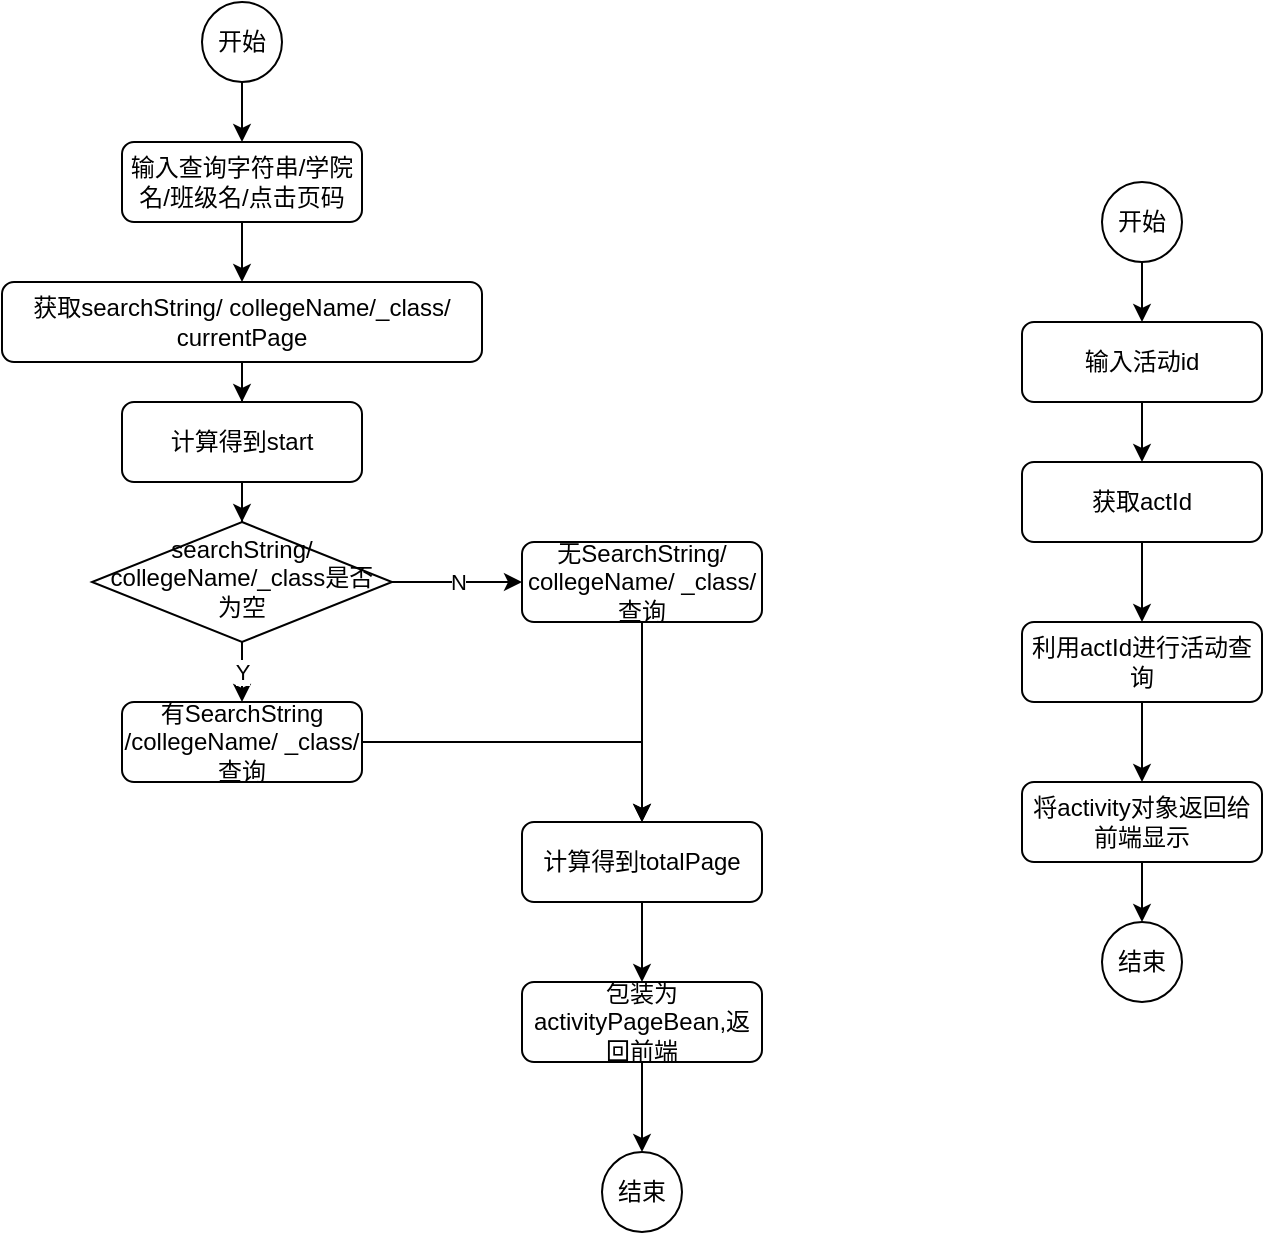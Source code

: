 <mxfile version="13.5.1" type="device"><diagram id="C5RBs43oDa-KdzZeNtuy" name="Page-1"><mxGraphModel dx="1264" dy="601" grid="1" gridSize="10" guides="1" tooltips="1" connect="1" arrows="1" fold="1" page="1" pageScale="1" pageWidth="827" pageHeight="1169" math="0" shadow="0"><root><mxCell id="WIyWlLk6GJQsqaUBKTNV-0"/><mxCell id="WIyWlLk6GJQsqaUBKTNV-1" parent="WIyWlLk6GJQsqaUBKTNV-0"/><mxCell id="ohLuNwxoISv9VLwWBsno-11" style="edgeStyle=orthogonalEdgeStyle;rounded=0;orthogonalLoop=1;jettySize=auto;html=1;" parent="WIyWlLk6GJQsqaUBKTNV-1" source="WIyWlLk6GJQsqaUBKTNV-3" target="WIyWlLk6GJQsqaUBKTNV-11" edge="1"><mxGeometry relative="1" as="geometry"/></mxCell><mxCell id="WIyWlLk6GJQsqaUBKTNV-3" value="获取searchString/ collegeName/_class/ currentPage" style="rounded=1;whiteSpace=wrap;html=1;fontSize=12;glass=0;strokeWidth=1;shadow=0;" parent="WIyWlLk6GJQsqaUBKTNV-1" vertex="1"><mxGeometry x="100" y="150" width="240" height="40" as="geometry"/></mxCell><mxCell id="ohLuNwxoISv9VLwWBsno-4" value="N" style="edgeStyle=orthogonalEdgeStyle;rounded=0;orthogonalLoop=1;jettySize=auto;html=1;entryX=0;entryY=0.5;entryDx=0;entryDy=0;" parent="WIyWlLk6GJQsqaUBKTNV-1" source="WIyWlLk6GJQsqaUBKTNV-6" target="WIyWlLk6GJQsqaUBKTNV-7" edge="1"><mxGeometry relative="1" as="geometry"/></mxCell><mxCell id="ohLuNwxoISv9VLwWBsno-5" value="Y" style="edgeStyle=orthogonalEdgeStyle;rounded=0;orthogonalLoop=1;jettySize=auto;html=1;entryX=0.5;entryY=0;entryDx=0;entryDy=0;" parent="WIyWlLk6GJQsqaUBKTNV-1" source="WIyWlLk6GJQsqaUBKTNV-6" target="WIyWlLk6GJQsqaUBKTNV-12" edge="1"><mxGeometry relative="1" as="geometry"><mxPoint x="220" y="390" as="targetPoint"/></mxGeometry></mxCell><mxCell id="WIyWlLk6GJQsqaUBKTNV-6" value="searchString/ collegeName/_class是否为空" style="rhombus;whiteSpace=wrap;html=1;shadow=0;fontFamily=Helvetica;fontSize=12;align=center;strokeWidth=1;spacing=6;spacingTop=-4;" parent="WIyWlLk6GJQsqaUBKTNV-1" vertex="1"><mxGeometry x="145" y="270" width="150" height="60" as="geometry"/></mxCell><mxCell id="ohLuNwxoISv9VLwWBsno-8" style="edgeStyle=orthogonalEdgeStyle;rounded=0;orthogonalLoop=1;jettySize=auto;html=1;" parent="WIyWlLk6GJQsqaUBKTNV-1" source="WIyWlLk6GJQsqaUBKTNV-7" target="ohLuNwxoISv9VLwWBsno-6" edge="1"><mxGeometry relative="1" as="geometry"/></mxCell><mxCell id="WIyWlLk6GJQsqaUBKTNV-7" value="无SearchString/ collegeName/ _class/&lt;br&gt;查询" style="rounded=1;whiteSpace=wrap;html=1;fontSize=12;glass=0;strokeWidth=1;shadow=0;" parent="WIyWlLk6GJQsqaUBKTNV-1" vertex="1"><mxGeometry x="360" y="280" width="120" height="40" as="geometry"/></mxCell><mxCell id="ohLuNwxoISv9VLwWBsno-12" style="edgeStyle=orthogonalEdgeStyle;rounded=0;orthogonalLoop=1;jettySize=auto;html=1;" parent="WIyWlLk6GJQsqaUBKTNV-1" source="WIyWlLk6GJQsqaUBKTNV-11" target="WIyWlLk6GJQsqaUBKTNV-6" edge="1"><mxGeometry relative="1" as="geometry"/></mxCell><mxCell id="WIyWlLk6GJQsqaUBKTNV-11" value="计算得到start" style="rounded=1;whiteSpace=wrap;html=1;fontSize=12;glass=0;strokeWidth=1;shadow=0;" parent="WIyWlLk6GJQsqaUBKTNV-1" vertex="1"><mxGeometry x="160" y="210" width="120" height="40" as="geometry"/></mxCell><mxCell id="ohLuNwxoISv9VLwWBsno-9" style="edgeStyle=orthogonalEdgeStyle;rounded=0;orthogonalLoop=1;jettySize=auto;html=1;entryX=0.5;entryY=0;entryDx=0;entryDy=0;" parent="WIyWlLk6GJQsqaUBKTNV-1" source="WIyWlLk6GJQsqaUBKTNV-12" target="ohLuNwxoISv9VLwWBsno-6" edge="1"><mxGeometry relative="1" as="geometry"/></mxCell><mxCell id="WIyWlLk6GJQsqaUBKTNV-12" value="有SearchString /collegeName/ _class/&lt;br&gt;查询" style="rounded=1;whiteSpace=wrap;html=1;fontSize=12;glass=0;strokeWidth=1;shadow=0;" parent="WIyWlLk6GJQsqaUBKTNV-1" vertex="1"><mxGeometry x="160" y="360" width="120" height="40" as="geometry"/></mxCell><mxCell id="ohLuNwxoISv9VLwWBsno-2" style="edgeStyle=orthogonalEdgeStyle;rounded=0;orthogonalLoop=1;jettySize=auto;html=1;entryX=0.5;entryY=0;entryDx=0;entryDy=0;" parent="WIyWlLk6GJQsqaUBKTNV-1" source="ohLuNwxoISv9VLwWBsno-0" target="WIyWlLk6GJQsqaUBKTNV-3" edge="1"><mxGeometry relative="1" as="geometry"/></mxCell><mxCell id="ohLuNwxoISv9VLwWBsno-0" value="输入查询字符串/学院名/班级名/点击页码" style="rounded=1;whiteSpace=wrap;html=1;fontSize=12;glass=0;strokeWidth=1;shadow=0;" parent="WIyWlLk6GJQsqaUBKTNV-1" vertex="1"><mxGeometry x="160" y="80" width="120" height="40" as="geometry"/></mxCell><mxCell id="ohLuNwxoISv9VLwWBsno-10" style="edgeStyle=orthogonalEdgeStyle;rounded=0;orthogonalLoop=1;jettySize=auto;html=1;entryX=0.5;entryY=0;entryDx=0;entryDy=0;" parent="WIyWlLk6GJQsqaUBKTNV-1" source="ohLuNwxoISv9VLwWBsno-6" target="ohLuNwxoISv9VLwWBsno-7" edge="1"><mxGeometry relative="1" as="geometry"/></mxCell><mxCell id="ohLuNwxoISv9VLwWBsno-6" value="计算得到totalPage" style="rounded=1;whiteSpace=wrap;html=1;fontSize=12;glass=0;strokeWidth=1;shadow=0;" parent="WIyWlLk6GJQsqaUBKTNV-1" vertex="1"><mxGeometry x="360" y="420" width="120" height="40" as="geometry"/></mxCell><mxCell id="FN6AZgO45iDkAL2lPfPI-4" style="edgeStyle=orthogonalEdgeStyle;rounded=0;orthogonalLoop=1;jettySize=auto;html=1;entryX=0.5;entryY=0;entryDx=0;entryDy=0;" edge="1" parent="WIyWlLk6GJQsqaUBKTNV-1" source="ohLuNwxoISv9VLwWBsno-7" target="FN6AZgO45iDkAL2lPfPI-3"><mxGeometry relative="1" as="geometry"/></mxCell><mxCell id="ohLuNwxoISv9VLwWBsno-7" value="包装为activityPageBean,返回前端" style="rounded=1;whiteSpace=wrap;html=1;fontSize=12;glass=0;strokeWidth=1;shadow=0;" parent="WIyWlLk6GJQsqaUBKTNV-1" vertex="1"><mxGeometry x="360" y="500" width="120" height="40" as="geometry"/></mxCell><mxCell id="FSFEE5poelil8hjT2dhu-3" style="edgeStyle=orthogonalEdgeStyle;rounded=0;orthogonalLoop=1;jettySize=auto;html=1;entryX=0.5;entryY=0;entryDx=0;entryDy=0;" parent="WIyWlLk6GJQsqaUBKTNV-1" source="FSFEE5poelil8hjT2dhu-1" target="FSFEE5poelil8hjT2dhu-2" edge="1"><mxGeometry relative="1" as="geometry"/></mxCell><mxCell id="FSFEE5poelil8hjT2dhu-1" value="输入活动id" style="rounded=1;whiteSpace=wrap;html=1;fontSize=12;glass=0;strokeWidth=1;shadow=0;" parent="WIyWlLk6GJQsqaUBKTNV-1" vertex="1"><mxGeometry x="610" y="170" width="120" height="40" as="geometry"/></mxCell><mxCell id="FSFEE5poelil8hjT2dhu-7" style="edgeStyle=orthogonalEdgeStyle;rounded=0;orthogonalLoop=1;jettySize=auto;html=1;entryX=0.5;entryY=0;entryDx=0;entryDy=0;" parent="WIyWlLk6GJQsqaUBKTNV-1" source="FSFEE5poelil8hjT2dhu-2" target="FSFEE5poelil8hjT2dhu-5" edge="1"><mxGeometry relative="1" as="geometry"/></mxCell><mxCell id="FSFEE5poelil8hjT2dhu-2" value="获取actId" style="rounded=1;whiteSpace=wrap;html=1;fontSize=12;glass=0;strokeWidth=1;shadow=0;" parent="WIyWlLk6GJQsqaUBKTNV-1" vertex="1"><mxGeometry x="610" y="240" width="120" height="40" as="geometry"/></mxCell><mxCell id="FSFEE5poelil8hjT2dhu-8" style="edgeStyle=orthogonalEdgeStyle;rounded=0;orthogonalLoop=1;jettySize=auto;html=1;" parent="WIyWlLk6GJQsqaUBKTNV-1" source="FSFEE5poelil8hjT2dhu-5" target="FSFEE5poelil8hjT2dhu-6" edge="1"><mxGeometry relative="1" as="geometry"/></mxCell><mxCell id="FSFEE5poelil8hjT2dhu-5" value="利用actId进行活动查询" style="rounded=1;whiteSpace=wrap;html=1;fontSize=12;glass=0;strokeWidth=1;shadow=0;" parent="WIyWlLk6GJQsqaUBKTNV-1" vertex="1"><mxGeometry x="610" y="320" width="120" height="40" as="geometry"/></mxCell><mxCell id="FN6AZgO45iDkAL2lPfPI-8" style="edgeStyle=orthogonalEdgeStyle;rounded=0;orthogonalLoop=1;jettySize=auto;html=1;entryX=0.5;entryY=0;entryDx=0;entryDy=0;" edge="1" parent="WIyWlLk6GJQsqaUBKTNV-1" source="FSFEE5poelil8hjT2dhu-6" target="FN6AZgO45iDkAL2lPfPI-7"><mxGeometry relative="1" as="geometry"/></mxCell><mxCell id="FSFEE5poelil8hjT2dhu-6" value="将activity对象返回给前端显示" style="rounded=1;whiteSpace=wrap;html=1;fontSize=12;glass=0;strokeWidth=1;shadow=0;" parent="WIyWlLk6GJQsqaUBKTNV-1" vertex="1"><mxGeometry x="610" y="400" width="120" height="40" as="geometry"/></mxCell><mxCell id="FN6AZgO45iDkAL2lPfPI-2" style="edgeStyle=orthogonalEdgeStyle;rounded=0;orthogonalLoop=1;jettySize=auto;html=1;entryX=0.5;entryY=0;entryDx=0;entryDy=0;" edge="1" parent="WIyWlLk6GJQsqaUBKTNV-1" source="FN6AZgO45iDkAL2lPfPI-1" target="ohLuNwxoISv9VLwWBsno-0"><mxGeometry relative="1" as="geometry"/></mxCell><mxCell id="FN6AZgO45iDkAL2lPfPI-1" value="开始" style="ellipse;whiteSpace=wrap;html=1;aspect=fixed;" vertex="1" parent="WIyWlLk6GJQsqaUBKTNV-1"><mxGeometry x="200" y="10" width="40" height="40" as="geometry"/></mxCell><mxCell id="FN6AZgO45iDkAL2lPfPI-3" value="结束" style="ellipse;whiteSpace=wrap;html=1;aspect=fixed;" vertex="1" parent="WIyWlLk6GJQsqaUBKTNV-1"><mxGeometry x="400" y="585" width="40" height="40" as="geometry"/></mxCell><mxCell id="FN6AZgO45iDkAL2lPfPI-6" style="edgeStyle=orthogonalEdgeStyle;rounded=0;orthogonalLoop=1;jettySize=auto;html=1;" edge="1" parent="WIyWlLk6GJQsqaUBKTNV-1" source="FN6AZgO45iDkAL2lPfPI-5" target="FSFEE5poelil8hjT2dhu-1"><mxGeometry relative="1" as="geometry"/></mxCell><mxCell id="FN6AZgO45iDkAL2lPfPI-5" value="开始" style="ellipse;whiteSpace=wrap;html=1;aspect=fixed;" vertex="1" parent="WIyWlLk6GJQsqaUBKTNV-1"><mxGeometry x="650" y="100" width="40" height="40" as="geometry"/></mxCell><mxCell id="FN6AZgO45iDkAL2lPfPI-7" value="结束" style="ellipse;whiteSpace=wrap;html=1;aspect=fixed;" vertex="1" parent="WIyWlLk6GJQsqaUBKTNV-1"><mxGeometry x="650" y="470" width="40" height="40" as="geometry"/></mxCell></root></mxGraphModel></diagram></mxfile>
